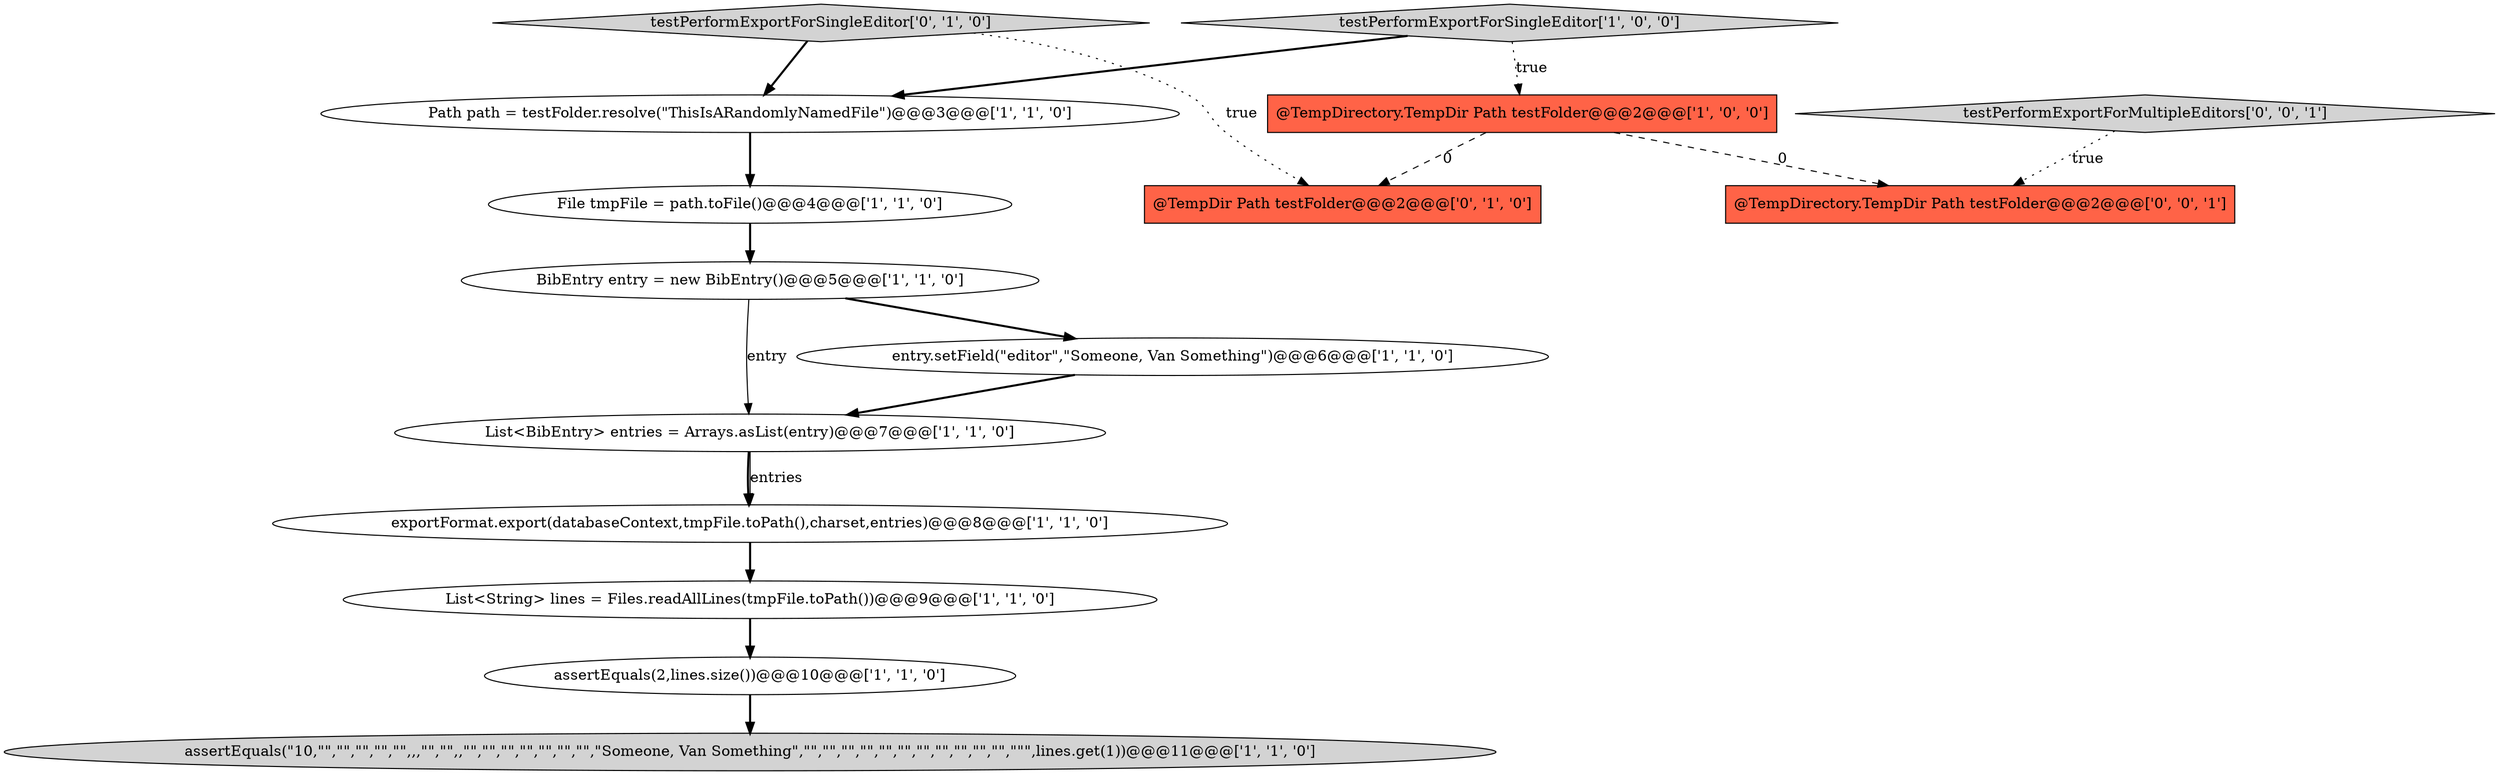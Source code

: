 digraph {
0 [style = filled, label = "assertEquals(\"10,\"\",\"\",\"\",\"\",\"\",,,\"\",\"\",,\"\",\"\",\"\",\"\",\"\",\"\",\"\",\"Someone, Van Something\",\"\",\"\",\"\",\"\",\"\",\"\",\"\",\"\",\"\",\"\",\"\",\"\"\",lines.get(1))@@@11@@@['1', '1', '0']", fillcolor = lightgray, shape = ellipse image = "AAA0AAABBB1BBB"];
8 [style = filled, label = "List<String> lines = Files.readAllLines(tmpFile.toPath())@@@9@@@['1', '1', '0']", fillcolor = white, shape = ellipse image = "AAA0AAABBB1BBB"];
11 [style = filled, label = "testPerformExportForSingleEditor['0', '1', '0']", fillcolor = lightgray, shape = diamond image = "AAA0AAABBB2BBB"];
2 [style = filled, label = "testPerformExportForSingleEditor['1', '0', '0']", fillcolor = lightgray, shape = diamond image = "AAA0AAABBB1BBB"];
10 [style = filled, label = "BibEntry entry = new BibEntry()@@@5@@@['1', '1', '0']", fillcolor = white, shape = ellipse image = "AAA0AAABBB1BBB"];
4 [style = filled, label = "exportFormat.export(databaseContext,tmpFile.toPath(),charset,entries)@@@8@@@['1', '1', '0']", fillcolor = white, shape = ellipse image = "AAA0AAABBB1BBB"];
3 [style = filled, label = "Path path = testFolder.resolve(\"ThisIsARandomlyNamedFile\")@@@3@@@['1', '1', '0']", fillcolor = white, shape = ellipse image = "AAA0AAABBB1BBB"];
1 [style = filled, label = "List<BibEntry> entries = Arrays.asList(entry)@@@7@@@['1', '1', '0']", fillcolor = white, shape = ellipse image = "AAA0AAABBB1BBB"];
14 [style = filled, label = "testPerformExportForMultipleEditors['0', '0', '1']", fillcolor = lightgray, shape = diamond image = "AAA0AAABBB3BBB"];
6 [style = filled, label = "File tmpFile = path.toFile()@@@4@@@['1', '1', '0']", fillcolor = white, shape = ellipse image = "AAA0AAABBB1BBB"];
13 [style = filled, label = "@TempDirectory.TempDir Path testFolder@@@2@@@['0', '0', '1']", fillcolor = tomato, shape = box image = "AAA0AAABBB3BBB"];
9 [style = filled, label = "@TempDirectory.TempDir Path testFolder@@@2@@@['1', '0', '0']", fillcolor = tomato, shape = box image = "AAA1AAABBB1BBB"];
12 [style = filled, label = "@TempDir Path testFolder@@@2@@@['0', '1', '0']", fillcolor = tomato, shape = box image = "AAA1AAABBB2BBB"];
7 [style = filled, label = "entry.setField(\"editor\",\"Someone, Van Something\")@@@6@@@['1', '1', '0']", fillcolor = white, shape = ellipse image = "AAA0AAABBB1BBB"];
5 [style = filled, label = "assertEquals(2,lines.size())@@@10@@@['1', '1', '0']", fillcolor = white, shape = ellipse image = "AAA0AAABBB1BBB"];
4->8 [style = bold, label=""];
3->6 [style = bold, label=""];
1->4 [style = bold, label=""];
9->12 [style = dashed, label="0"];
7->1 [style = bold, label=""];
1->4 [style = solid, label="entries"];
10->1 [style = solid, label="entry"];
8->5 [style = bold, label=""];
5->0 [style = bold, label=""];
2->9 [style = dotted, label="true"];
11->3 [style = bold, label=""];
10->7 [style = bold, label=""];
6->10 [style = bold, label=""];
14->13 [style = dotted, label="true"];
2->3 [style = bold, label=""];
9->13 [style = dashed, label="0"];
11->12 [style = dotted, label="true"];
}
